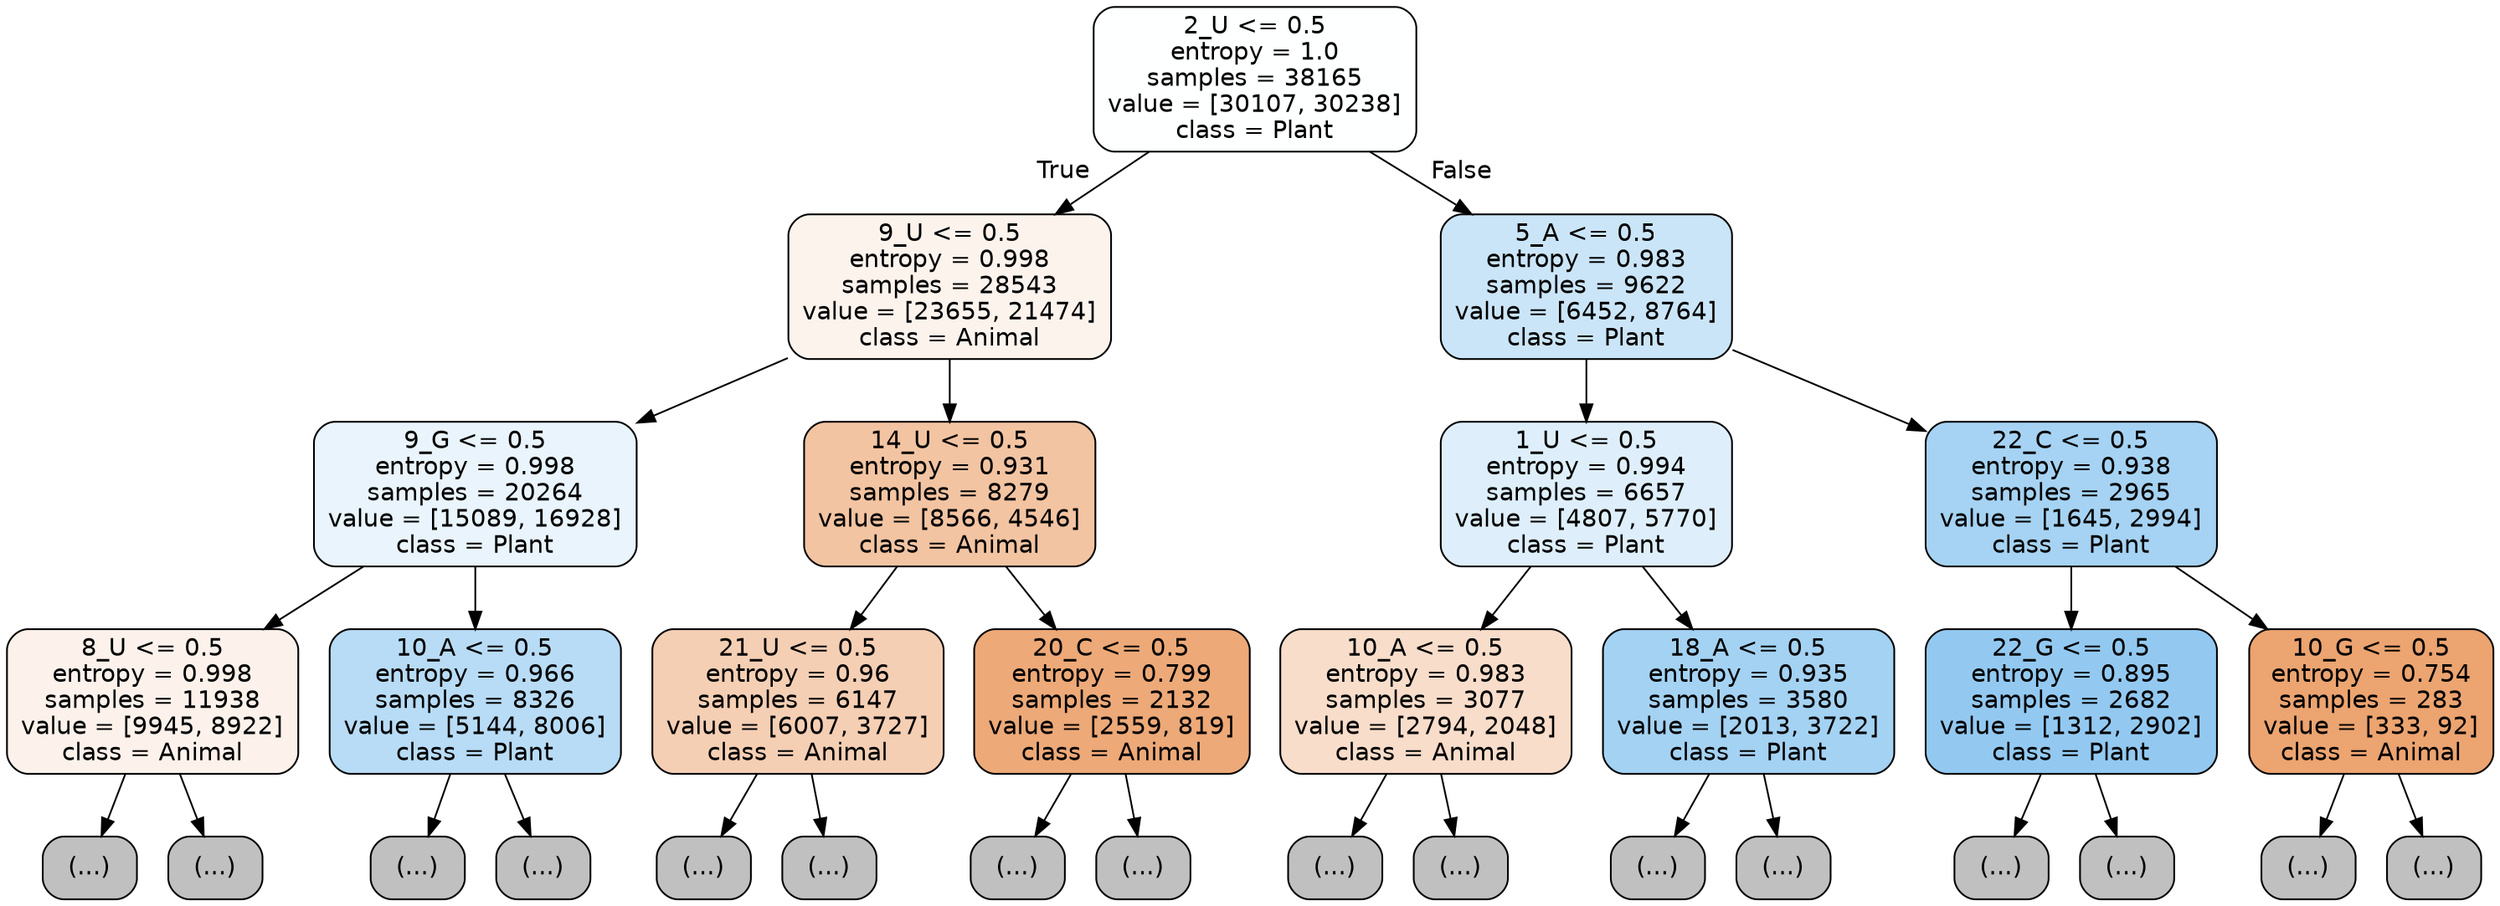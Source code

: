 digraph Tree {
node [shape=box, style="filled, rounded", color="black", fontname="helvetica"] ;
edge [fontname="helvetica"] ;
0 [label="2_U <= 0.5\nentropy = 1.0\nsamples = 38165\nvalue = [30107, 30238]\nclass = Plant", fillcolor="#feffff"] ;
1 [label="9_U <= 0.5\nentropy = 0.998\nsamples = 28543\nvalue = [23655, 21474]\nclass = Animal", fillcolor="#fdf3ed"] ;
0 -> 1 [labeldistance=2.5, labelangle=45, headlabel="True"] ;
2 [label="9_G <= 0.5\nentropy = 0.998\nsamples = 20264\nvalue = [15089, 16928]\nclass = Plant", fillcolor="#e9f4fc"] ;
1 -> 2 ;
3 [label="8_U <= 0.5\nentropy = 0.998\nsamples = 11938\nvalue = [9945, 8922]\nclass = Animal", fillcolor="#fcf2eb"] ;
2 -> 3 ;
4 [label="(...)", fillcolor="#C0C0C0"] ;
3 -> 4 ;
4227 [label="(...)", fillcolor="#C0C0C0"] ;
3 -> 4227 ;
5660 [label="10_A <= 0.5\nentropy = 0.966\nsamples = 8326\nvalue = [5144, 8006]\nclass = Plant", fillcolor="#b8dcf6"] ;
2 -> 5660 ;
5661 [label="(...)", fillcolor="#C0C0C0"] ;
5660 -> 5661 ;
7914 [label="(...)", fillcolor="#C0C0C0"] ;
5660 -> 7914 ;
8923 [label="14_U <= 0.5\nentropy = 0.931\nsamples = 8279\nvalue = [8566, 4546]\nclass = Animal", fillcolor="#f3c4a2"] ;
1 -> 8923 ;
8924 [label="21_U <= 0.5\nentropy = 0.96\nsamples = 6147\nvalue = [6007, 3727]\nclass = Animal", fillcolor="#f5cfb4"] ;
8923 -> 8924 ;
8925 [label="(...)", fillcolor="#C0C0C0"] ;
8924 -> 8925 ;
10998 [label="(...)", fillcolor="#C0C0C0"] ;
8924 -> 10998 ;
11533 [label="20_C <= 0.5\nentropy = 0.799\nsamples = 2132\nvalue = [2559, 819]\nclass = Animal", fillcolor="#eda978"] ;
8923 -> 11533 ;
11534 [label="(...)", fillcolor="#C0C0C0"] ;
11533 -> 11534 ;
12301 [label="(...)", fillcolor="#C0C0C0"] ;
11533 -> 12301 ;
12542 [label="5_A <= 0.5\nentropy = 0.983\nsamples = 9622\nvalue = [6452, 8764]\nclass = Plant", fillcolor="#cbe5f8"] ;
0 -> 12542 [labeldistance=2.5, labelangle=-45, headlabel="False"] ;
12543 [label="1_U <= 0.5\nentropy = 0.994\nsamples = 6657\nvalue = [4807, 5770]\nclass = Plant", fillcolor="#deeffb"] ;
12542 -> 12543 ;
12544 [label="10_A <= 0.5\nentropy = 0.983\nsamples = 3077\nvalue = [2794, 2048]\nclass = Animal", fillcolor="#f8ddca"] ;
12543 -> 12544 ;
12545 [label="(...)", fillcolor="#C0C0C0"] ;
12544 -> 12545 ;
13910 [label="(...)", fillcolor="#C0C0C0"] ;
12544 -> 13910 ;
14283 [label="18_A <= 0.5\nentropy = 0.935\nsamples = 3580\nvalue = [2013, 3722]\nclass = Plant", fillcolor="#a4d2f3"] ;
12543 -> 14283 ;
14284 [label="(...)", fillcolor="#C0C0C0"] ;
14283 -> 14284 ;
15387 [label="(...)", fillcolor="#C0C0C0"] ;
14283 -> 15387 ;
15712 [label="22_C <= 0.5\nentropy = 0.938\nsamples = 2965\nvalue = [1645, 2994]\nclass = Plant", fillcolor="#a6d3f3"] ;
12542 -> 15712 ;
15713 [label="22_G <= 0.5\nentropy = 0.895\nsamples = 2682\nvalue = [1312, 2902]\nclass = Plant", fillcolor="#93c9f1"] ;
15712 -> 15713 ;
15714 [label="(...)", fillcolor="#C0C0C0"] ;
15713 -> 15714 ;
16551 [label="(...)", fillcolor="#C0C0C0"] ;
15713 -> 16551 ;
16630 [label="10_G <= 0.5\nentropy = 0.754\nsamples = 283\nvalue = [333, 92]\nclass = Animal", fillcolor="#eca470"] ;
15712 -> 16630 ;
16631 [label="(...)", fillcolor="#C0C0C0"] ;
16630 -> 16631 ;
16726 [label="(...)", fillcolor="#C0C0C0"] ;
16630 -> 16726 ;
}
